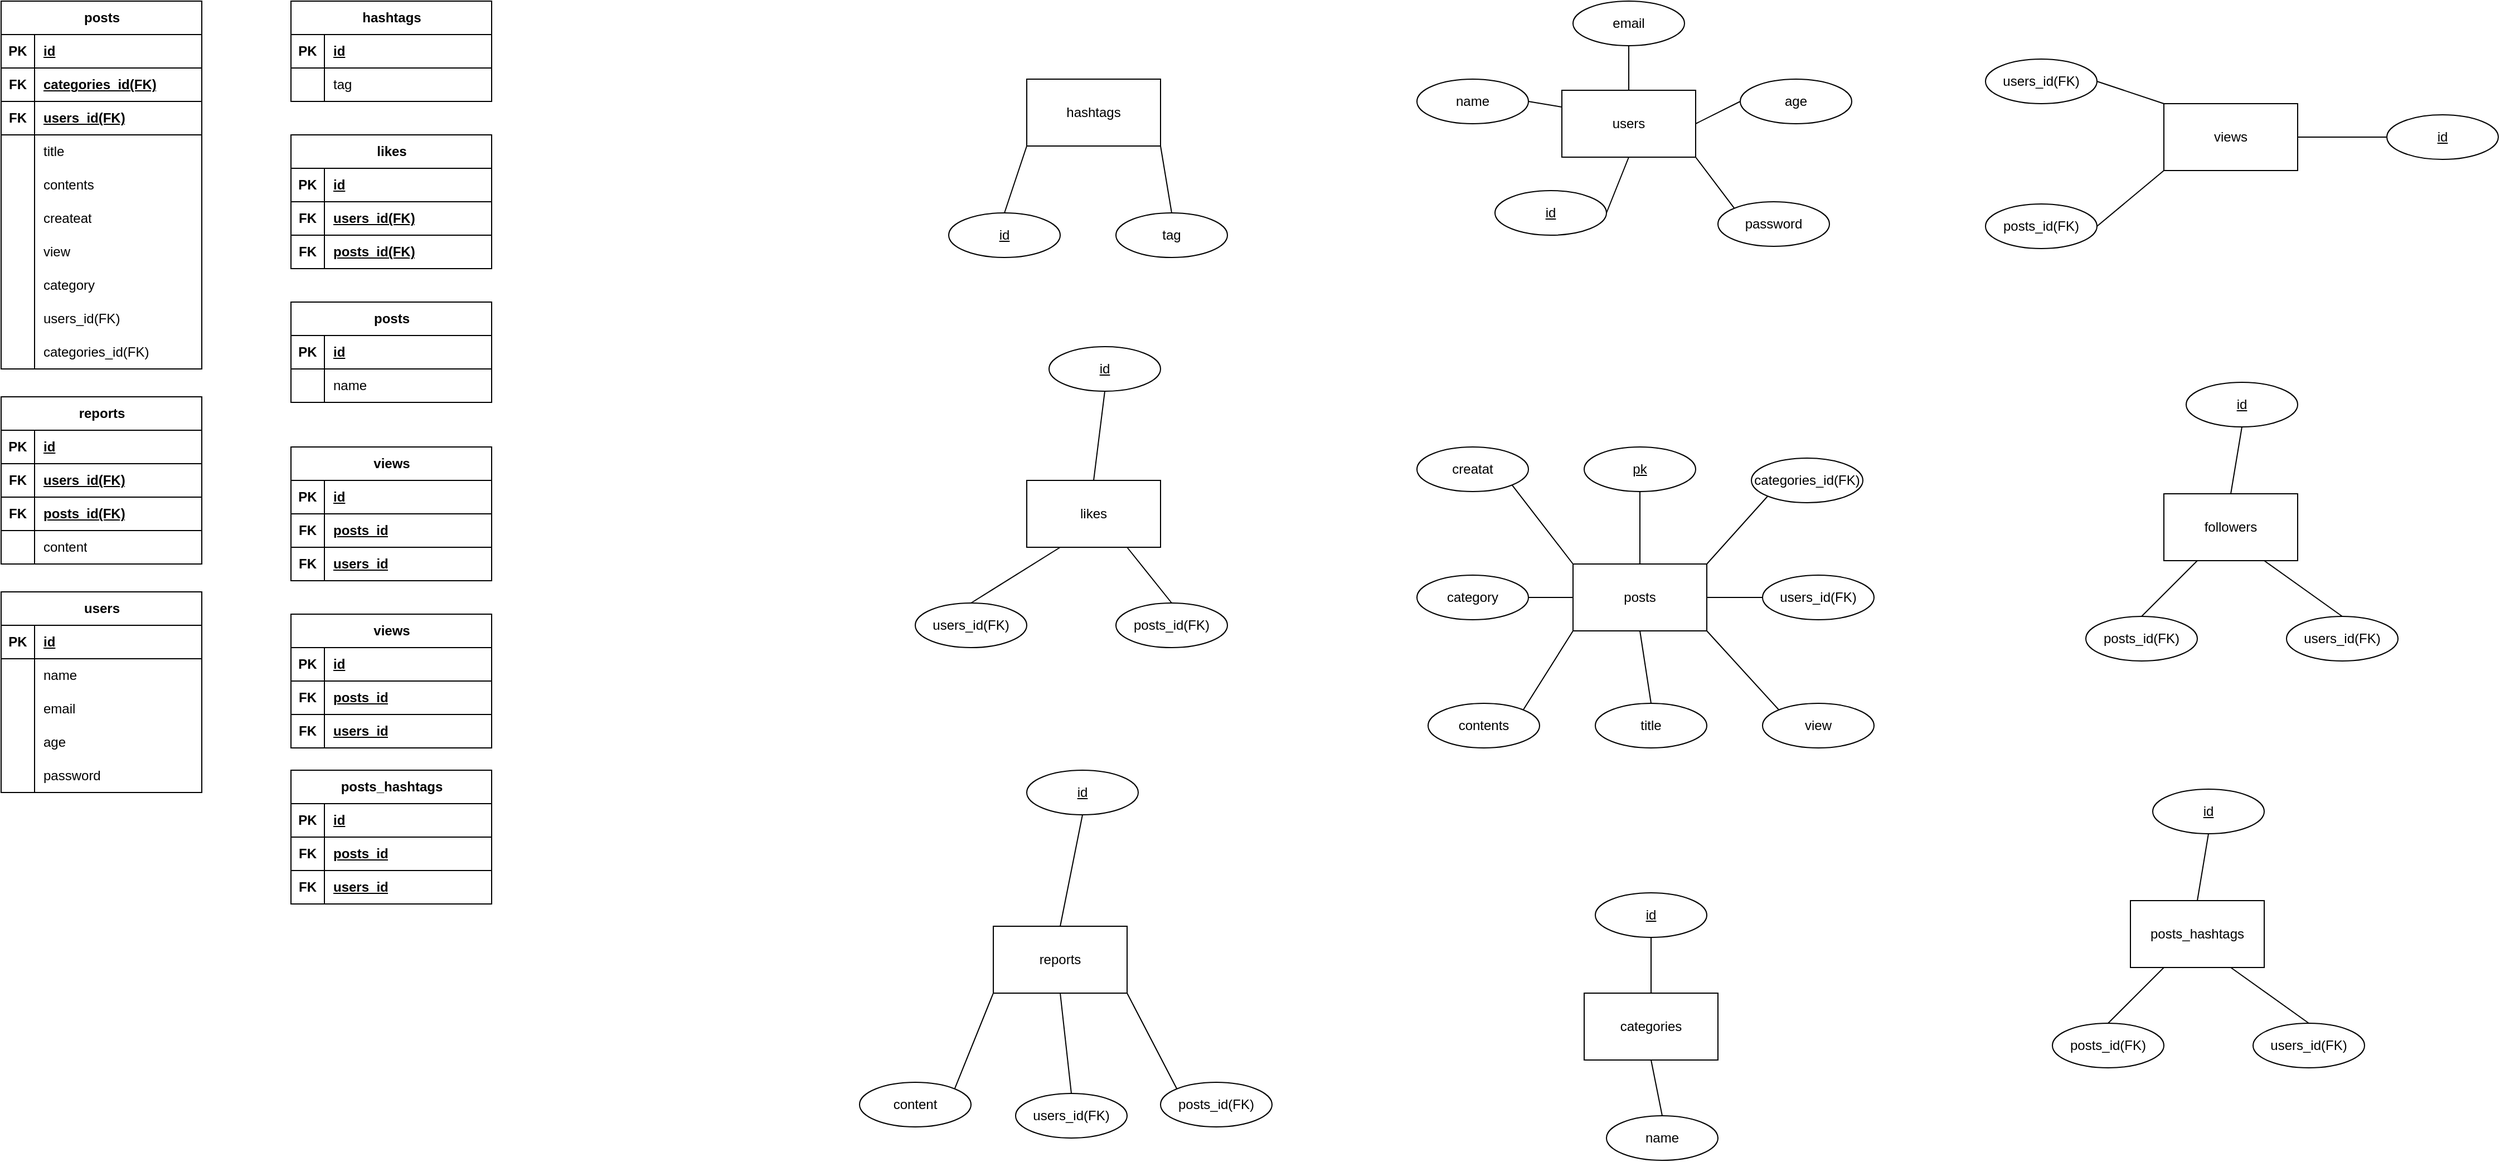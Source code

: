 <mxfile version="28.1.1">
  <diagram name="페이지-1" id="DTqbUpfSzki1_VqZhAVj">
    <mxGraphModel dx="2505" dy="924" grid="1" gridSize="10" guides="1" tooltips="1" connect="1" arrows="1" fold="1" page="1" pageScale="1" pageWidth="827" pageHeight="1169" math="0" shadow="0">
      <root>
        <mxCell id="0" />
        <mxCell id="1" parent="0" />
        <mxCell id="Tm4QTuVhaD8tW67_gKTz-1" value="users" style="rounded=0;whiteSpace=wrap;html=1;" parent="1" vertex="1">
          <mxGeometry x="630" y="160" width="120" height="60" as="geometry" />
        </mxCell>
        <mxCell id="Tm4QTuVhaD8tW67_gKTz-2" value="posts" style="rounded=0;whiteSpace=wrap;html=1;" parent="1" vertex="1">
          <mxGeometry x="640" y="585" width="120" height="60" as="geometry" />
        </mxCell>
        <mxCell id="Tm4QTuVhaD8tW67_gKTz-3" value="categories" style="rounded=0;whiteSpace=wrap;html=1;" parent="1" vertex="1">
          <mxGeometry x="650" y="970" width="120" height="60" as="geometry" />
        </mxCell>
        <mxCell id="Tm4QTuVhaD8tW67_gKTz-4" value="views" style="rounded=0;whiteSpace=wrap;html=1;" parent="1" vertex="1">
          <mxGeometry x="1170" y="172" width="120" height="60" as="geometry" />
        </mxCell>
        <mxCell id="Tm4QTuVhaD8tW67_gKTz-5" value="hashtags" style="rounded=0;whiteSpace=wrap;html=1;" parent="1" vertex="1">
          <mxGeometry x="150" y="150" width="120" height="60" as="geometry" />
        </mxCell>
        <mxCell id="Tm4QTuVhaD8tW67_gKTz-6" value="likes" style="rounded=0;whiteSpace=wrap;html=1;" parent="1" vertex="1">
          <mxGeometry x="150" y="510" width="120" height="60" as="geometry" />
        </mxCell>
        <mxCell id="Tm4QTuVhaD8tW67_gKTz-7" value="reports" style="rounded=0;whiteSpace=wrap;html=1;" parent="1" vertex="1">
          <mxGeometry x="120" y="910" width="120" height="60" as="geometry" />
        </mxCell>
        <mxCell id="Tm4QTuVhaD8tW67_gKTz-8" value="followers" style="rounded=0;whiteSpace=wrap;html=1;" parent="1" vertex="1">
          <mxGeometry x="1170" y="522" width="120" height="60" as="geometry" />
        </mxCell>
        <mxCell id="Tm4QTuVhaD8tW67_gKTz-14" value="id" style="ellipse;whiteSpace=wrap;html=1;align=center;fontStyle=4;" parent="1" vertex="1">
          <mxGeometry x="570" y="250" width="100" height="40" as="geometry" />
        </mxCell>
        <mxCell id="Tm4QTuVhaD8tW67_gKTz-15" value="email" style="ellipse;whiteSpace=wrap;html=1;align=center;" parent="1" vertex="1">
          <mxGeometry x="640" y="80" width="100" height="40" as="geometry" />
        </mxCell>
        <mxCell id="Tm4QTuVhaD8tW67_gKTz-16" value="age" style="ellipse;whiteSpace=wrap;html=1;align=center;" parent="1" vertex="1">
          <mxGeometry x="790" y="150" width="100" height="40" as="geometry" />
        </mxCell>
        <mxCell id="Tm4QTuVhaD8tW67_gKTz-17" value="password" style="ellipse;whiteSpace=wrap;html=1;align=center;" parent="1" vertex="1">
          <mxGeometry x="770" y="260" width="100" height="40" as="geometry" />
        </mxCell>
        <mxCell id="Tm4QTuVhaD8tW67_gKTz-18" value="name" style="ellipse;whiteSpace=wrap;html=1;align=center;" parent="1" vertex="1">
          <mxGeometry x="500" y="150" width="100" height="40" as="geometry" />
        </mxCell>
        <mxCell id="Tm4QTuVhaD8tW67_gKTz-19" value="" style="endArrow=none;html=1;rounded=0;exitX=1;exitY=0.5;exitDx=0;exitDy=0;entryX=0.5;entryY=1;entryDx=0;entryDy=0;" parent="1" source="Tm4QTuVhaD8tW67_gKTz-14" target="Tm4QTuVhaD8tW67_gKTz-1" edge="1">
          <mxGeometry relative="1" as="geometry">
            <mxPoint x="560" y="400" as="sourcePoint" />
            <mxPoint x="720" y="400" as="targetPoint" />
          </mxGeometry>
        </mxCell>
        <mxCell id="Tm4QTuVhaD8tW67_gKTz-20" value="" style="endArrow=none;html=1;rounded=0;exitX=1;exitY=0.5;exitDx=0;exitDy=0;entryX=0;entryY=0.25;entryDx=0;entryDy=0;" parent="1" source="Tm4QTuVhaD8tW67_gKTz-18" target="Tm4QTuVhaD8tW67_gKTz-1" edge="1">
          <mxGeometry relative="1" as="geometry">
            <mxPoint x="680" y="360" as="sourcePoint" />
            <mxPoint x="700" y="310" as="targetPoint" />
          </mxGeometry>
        </mxCell>
        <mxCell id="Tm4QTuVhaD8tW67_gKTz-21" value="" style="endArrow=none;html=1;rounded=0;exitX=0.5;exitY=0;exitDx=0;exitDy=0;entryX=0.5;entryY=1;entryDx=0;entryDy=0;" parent="1" source="Tm4QTuVhaD8tW67_gKTz-1" target="Tm4QTuVhaD8tW67_gKTz-15" edge="1">
          <mxGeometry relative="1" as="geometry">
            <mxPoint x="740" y="190" as="sourcePoint" />
            <mxPoint x="760" y="140" as="targetPoint" />
          </mxGeometry>
        </mxCell>
        <mxCell id="Tm4QTuVhaD8tW67_gKTz-22" value="" style="endArrow=none;html=1;rounded=0;exitX=1;exitY=0.5;exitDx=0;exitDy=0;entryX=0;entryY=0.5;entryDx=0;entryDy=0;" parent="1" source="Tm4QTuVhaD8tW67_gKTz-1" target="Tm4QTuVhaD8tW67_gKTz-16" edge="1">
          <mxGeometry relative="1" as="geometry">
            <mxPoint x="770" y="200" as="sourcePoint" />
            <mxPoint x="790" y="150" as="targetPoint" />
          </mxGeometry>
        </mxCell>
        <mxCell id="Tm4QTuVhaD8tW67_gKTz-23" value="" style="endArrow=none;html=1;rounded=0;exitX=1;exitY=1;exitDx=0;exitDy=0;entryX=0;entryY=0;entryDx=0;entryDy=0;" parent="1" source="Tm4QTuVhaD8tW67_gKTz-1" target="Tm4QTuVhaD8tW67_gKTz-17" edge="1">
          <mxGeometry relative="1" as="geometry">
            <mxPoint x="790" y="300" as="sourcePoint" />
            <mxPoint x="810" y="250" as="targetPoint" />
          </mxGeometry>
        </mxCell>
        <mxCell id="Tm4QTuVhaD8tW67_gKTz-25" value="users" style="shape=table;startSize=30;container=1;collapsible=1;childLayout=tableLayout;fixedRows=1;rowLines=0;fontStyle=1;align=center;resizeLast=1;html=1;" parent="1" vertex="1">
          <mxGeometry x="-770" y="610" width="180" height="180" as="geometry">
            <mxRectangle x="940" y="80" width="70" height="30" as="alternateBounds" />
          </mxGeometry>
        </mxCell>
        <mxCell id="Tm4QTuVhaD8tW67_gKTz-26" value="" style="shape=tableRow;horizontal=0;startSize=0;swimlaneHead=0;swimlaneBody=0;fillColor=none;collapsible=0;dropTarget=0;points=[[0,0.5],[1,0.5]];portConstraint=eastwest;top=0;left=0;right=0;bottom=1;" parent="Tm4QTuVhaD8tW67_gKTz-25" vertex="1">
          <mxGeometry y="30" width="180" height="30" as="geometry" />
        </mxCell>
        <mxCell id="Tm4QTuVhaD8tW67_gKTz-27" value="PK" style="shape=partialRectangle;connectable=0;fillColor=none;top=0;left=0;bottom=0;right=0;fontStyle=1;overflow=hidden;whiteSpace=wrap;html=1;" parent="Tm4QTuVhaD8tW67_gKTz-26" vertex="1">
          <mxGeometry width="30" height="30" as="geometry">
            <mxRectangle width="30" height="30" as="alternateBounds" />
          </mxGeometry>
        </mxCell>
        <mxCell id="Tm4QTuVhaD8tW67_gKTz-28" value="id" style="shape=partialRectangle;connectable=0;fillColor=none;top=0;left=0;bottom=0;right=0;align=left;spacingLeft=6;fontStyle=5;overflow=hidden;whiteSpace=wrap;html=1;" parent="Tm4QTuVhaD8tW67_gKTz-26" vertex="1">
          <mxGeometry x="30" width="150" height="30" as="geometry">
            <mxRectangle width="150" height="30" as="alternateBounds" />
          </mxGeometry>
        </mxCell>
        <mxCell id="Tm4QTuVhaD8tW67_gKTz-29" value="" style="shape=tableRow;horizontal=0;startSize=0;swimlaneHead=0;swimlaneBody=0;fillColor=none;collapsible=0;dropTarget=0;points=[[0,0.5],[1,0.5]];portConstraint=eastwest;top=0;left=0;right=0;bottom=0;" parent="Tm4QTuVhaD8tW67_gKTz-25" vertex="1">
          <mxGeometry y="60" width="180" height="30" as="geometry" />
        </mxCell>
        <mxCell id="Tm4QTuVhaD8tW67_gKTz-30" value="" style="shape=partialRectangle;connectable=0;fillColor=none;top=0;left=0;bottom=0;right=0;editable=1;overflow=hidden;whiteSpace=wrap;html=1;" parent="Tm4QTuVhaD8tW67_gKTz-29" vertex="1">
          <mxGeometry width="30" height="30" as="geometry">
            <mxRectangle width="30" height="30" as="alternateBounds" />
          </mxGeometry>
        </mxCell>
        <mxCell id="Tm4QTuVhaD8tW67_gKTz-31" value="name" style="shape=partialRectangle;connectable=0;fillColor=none;top=0;left=0;bottom=0;right=0;align=left;spacingLeft=6;overflow=hidden;whiteSpace=wrap;html=1;" parent="Tm4QTuVhaD8tW67_gKTz-29" vertex="1">
          <mxGeometry x="30" width="150" height="30" as="geometry">
            <mxRectangle width="150" height="30" as="alternateBounds" />
          </mxGeometry>
        </mxCell>
        <mxCell id="Tm4QTuVhaD8tW67_gKTz-32" value="" style="shape=tableRow;horizontal=0;startSize=0;swimlaneHead=0;swimlaneBody=0;fillColor=none;collapsible=0;dropTarget=0;points=[[0,0.5],[1,0.5]];portConstraint=eastwest;top=0;left=0;right=0;bottom=0;" parent="Tm4QTuVhaD8tW67_gKTz-25" vertex="1">
          <mxGeometry y="90" width="180" height="30" as="geometry" />
        </mxCell>
        <mxCell id="Tm4QTuVhaD8tW67_gKTz-33" value="" style="shape=partialRectangle;connectable=0;fillColor=none;top=0;left=0;bottom=0;right=0;editable=1;overflow=hidden;whiteSpace=wrap;html=1;" parent="Tm4QTuVhaD8tW67_gKTz-32" vertex="1">
          <mxGeometry width="30" height="30" as="geometry">
            <mxRectangle width="30" height="30" as="alternateBounds" />
          </mxGeometry>
        </mxCell>
        <mxCell id="Tm4QTuVhaD8tW67_gKTz-34" value="email" style="shape=partialRectangle;connectable=0;fillColor=none;top=0;left=0;bottom=0;right=0;align=left;spacingLeft=6;overflow=hidden;whiteSpace=wrap;html=1;" parent="Tm4QTuVhaD8tW67_gKTz-32" vertex="1">
          <mxGeometry x="30" width="150" height="30" as="geometry">
            <mxRectangle width="150" height="30" as="alternateBounds" />
          </mxGeometry>
        </mxCell>
        <mxCell id="Tm4QTuVhaD8tW67_gKTz-35" value="" style="shape=tableRow;horizontal=0;startSize=0;swimlaneHead=0;swimlaneBody=0;fillColor=none;collapsible=0;dropTarget=0;points=[[0,0.5],[1,0.5]];portConstraint=eastwest;top=0;left=0;right=0;bottom=0;" parent="Tm4QTuVhaD8tW67_gKTz-25" vertex="1">
          <mxGeometry y="120" width="180" height="30" as="geometry" />
        </mxCell>
        <mxCell id="Tm4QTuVhaD8tW67_gKTz-36" value="" style="shape=partialRectangle;connectable=0;fillColor=none;top=0;left=0;bottom=0;right=0;editable=1;overflow=hidden;whiteSpace=wrap;html=1;" parent="Tm4QTuVhaD8tW67_gKTz-35" vertex="1">
          <mxGeometry width="30" height="30" as="geometry">
            <mxRectangle width="30" height="30" as="alternateBounds" />
          </mxGeometry>
        </mxCell>
        <mxCell id="Tm4QTuVhaD8tW67_gKTz-37" value="age" style="shape=partialRectangle;connectable=0;fillColor=none;top=0;left=0;bottom=0;right=0;align=left;spacingLeft=6;overflow=hidden;whiteSpace=wrap;html=1;" parent="Tm4QTuVhaD8tW67_gKTz-35" vertex="1">
          <mxGeometry x="30" width="150" height="30" as="geometry">
            <mxRectangle width="150" height="30" as="alternateBounds" />
          </mxGeometry>
        </mxCell>
        <mxCell id="Tm4QTuVhaD8tW67_gKTz-52" value="" style="shape=tableRow;horizontal=0;startSize=0;swimlaneHead=0;swimlaneBody=0;fillColor=none;collapsible=0;dropTarget=0;points=[[0,0.5],[1,0.5]];portConstraint=eastwest;top=0;left=0;right=0;bottom=0;" parent="Tm4QTuVhaD8tW67_gKTz-25" vertex="1">
          <mxGeometry y="150" width="180" height="30" as="geometry" />
        </mxCell>
        <mxCell id="Tm4QTuVhaD8tW67_gKTz-53" value="" style="shape=partialRectangle;connectable=0;fillColor=none;top=0;left=0;bottom=0;right=0;editable=1;overflow=hidden;whiteSpace=wrap;html=1;" parent="Tm4QTuVhaD8tW67_gKTz-52" vertex="1">
          <mxGeometry width="30" height="30" as="geometry">
            <mxRectangle width="30" height="30" as="alternateBounds" />
          </mxGeometry>
        </mxCell>
        <mxCell id="Tm4QTuVhaD8tW67_gKTz-54" value="password" style="shape=partialRectangle;connectable=0;fillColor=none;top=0;left=0;bottom=0;right=0;align=left;spacingLeft=6;overflow=hidden;whiteSpace=wrap;html=1;" parent="Tm4QTuVhaD8tW67_gKTz-52" vertex="1">
          <mxGeometry x="30" width="150" height="30" as="geometry">
            <mxRectangle width="150" height="30" as="alternateBounds" />
          </mxGeometry>
        </mxCell>
        <mxCell id="Tm4QTuVhaD8tW67_gKTz-55" value="categories_id(FK)" style="ellipse;whiteSpace=wrap;html=1;align=center;" parent="1" vertex="1">
          <mxGeometry x="800" y="490" width="100" height="40" as="geometry" />
        </mxCell>
        <mxCell id="Tm4QTuVhaD8tW67_gKTz-56" value="users_id(FK)" style="ellipse;whiteSpace=wrap;html=1;align=center;" parent="1" vertex="1">
          <mxGeometry x="810" y="595" width="100" height="40" as="geometry" />
        </mxCell>
        <mxCell id="Tm4QTuVhaD8tW67_gKTz-57" value="view" style="ellipse;whiteSpace=wrap;html=1;align=center;" parent="1" vertex="1">
          <mxGeometry x="810" y="710" width="100" height="40" as="geometry" />
        </mxCell>
        <mxCell id="Tm4QTuVhaD8tW67_gKTz-58" value="creatat" style="ellipse;whiteSpace=wrap;html=1;align=center;" parent="1" vertex="1">
          <mxGeometry x="500" y="480" width="100" height="40" as="geometry" />
        </mxCell>
        <mxCell id="Tm4QTuVhaD8tW67_gKTz-59" value="category" style="ellipse;whiteSpace=wrap;html=1;align=center;" parent="1" vertex="1">
          <mxGeometry x="500" y="595" width="100" height="40" as="geometry" />
        </mxCell>
        <mxCell id="Tm4QTuVhaD8tW67_gKTz-60" value="contents" style="ellipse;whiteSpace=wrap;html=1;align=center;" parent="1" vertex="1">
          <mxGeometry x="510" y="710" width="100" height="40" as="geometry" />
        </mxCell>
        <mxCell id="Tm4QTuVhaD8tW67_gKTz-61" value="title" style="ellipse;whiteSpace=wrap;html=1;align=center;" parent="1" vertex="1">
          <mxGeometry x="660" y="710" width="100" height="40" as="geometry" />
        </mxCell>
        <mxCell id="Tm4QTuVhaD8tW67_gKTz-62" value="pk" style="ellipse;whiteSpace=wrap;html=1;align=center;fontStyle=4;" parent="1" vertex="1">
          <mxGeometry x="650" y="480" width="100" height="40" as="geometry" />
        </mxCell>
        <mxCell id="Tm4QTuVhaD8tW67_gKTz-64" value="" style="endArrow=none;html=1;rounded=0;exitX=0.5;exitY=0;exitDx=0;exitDy=0;entryX=0.5;entryY=1;entryDx=0;entryDy=0;" parent="1" source="Tm4QTuVhaD8tW67_gKTz-2" target="Tm4QTuVhaD8tW67_gKTz-62" edge="1">
          <mxGeometry relative="1" as="geometry">
            <mxPoint x="740" y="550" as="sourcePoint" />
            <mxPoint x="760" y="500" as="targetPoint" />
          </mxGeometry>
        </mxCell>
        <mxCell id="Tm4QTuVhaD8tW67_gKTz-66" value="" style="endArrow=none;html=1;rounded=0;exitX=1;exitY=0;exitDx=0;exitDy=0;entryX=0;entryY=1;entryDx=0;entryDy=0;" parent="1" source="Tm4QTuVhaD8tW67_gKTz-2" target="Tm4QTuVhaD8tW67_gKTz-55" edge="1">
          <mxGeometry relative="1" as="geometry">
            <mxPoint x="790" y="590" as="sourcePoint" />
            <mxPoint x="810" y="540" as="targetPoint" />
          </mxGeometry>
        </mxCell>
        <mxCell id="Tm4QTuVhaD8tW67_gKTz-67" value="" style="endArrow=none;html=1;rounded=0;exitX=1;exitY=0.5;exitDx=0;exitDy=0;entryX=0;entryY=0.5;entryDx=0;entryDy=0;" parent="1" source="Tm4QTuVhaD8tW67_gKTz-2" target="Tm4QTuVhaD8tW67_gKTz-56" edge="1">
          <mxGeometry relative="1" as="geometry">
            <mxPoint x="790" y="670" as="sourcePoint" />
            <mxPoint x="810" y="620" as="targetPoint" />
          </mxGeometry>
        </mxCell>
        <mxCell id="Tm4QTuVhaD8tW67_gKTz-68" value="" style="endArrow=none;html=1;rounded=0;exitX=1;exitY=1;exitDx=0;exitDy=0;entryX=0;entryY=0;entryDx=0;entryDy=0;" parent="1" source="Tm4QTuVhaD8tW67_gKTz-2" target="Tm4QTuVhaD8tW67_gKTz-57" edge="1">
          <mxGeometry relative="1" as="geometry">
            <mxPoint x="800" y="740" as="sourcePoint" />
            <mxPoint x="820" y="690" as="targetPoint" />
          </mxGeometry>
        </mxCell>
        <mxCell id="Tm4QTuVhaD8tW67_gKTz-69" value="" style="endArrow=none;html=1;rounded=0;exitX=0.5;exitY=0;exitDx=0;exitDy=0;entryX=0.5;entryY=1;entryDx=0;entryDy=0;" parent="1" source="Tm4QTuVhaD8tW67_gKTz-61" target="Tm4QTuVhaD8tW67_gKTz-2" edge="1">
          <mxGeometry relative="1" as="geometry">
            <mxPoint x="730" y="740" as="sourcePoint" />
            <mxPoint x="750" y="690" as="targetPoint" />
          </mxGeometry>
        </mxCell>
        <mxCell id="Tm4QTuVhaD8tW67_gKTz-70" value="" style="endArrow=none;html=1;rounded=0;exitX=1;exitY=0;exitDx=0;exitDy=0;entryX=0;entryY=1;entryDx=0;entryDy=0;" parent="1" source="Tm4QTuVhaD8tW67_gKTz-60" target="Tm4QTuVhaD8tW67_gKTz-2" edge="1">
          <mxGeometry relative="1" as="geometry">
            <mxPoint x="690" y="730" as="sourcePoint" />
            <mxPoint x="710" y="680" as="targetPoint" />
          </mxGeometry>
        </mxCell>
        <mxCell id="Tm4QTuVhaD8tW67_gKTz-71" value="" style="endArrow=none;html=1;rounded=0;exitX=0;exitY=0.5;exitDx=0;exitDy=0;entryX=1;entryY=0.5;entryDx=0;entryDy=0;" parent="1" source="Tm4QTuVhaD8tW67_gKTz-2" target="Tm4QTuVhaD8tW67_gKTz-59" edge="1">
          <mxGeometry relative="1" as="geometry">
            <mxPoint x="600" y="690" as="sourcePoint" />
            <mxPoint x="620" y="640" as="targetPoint" />
          </mxGeometry>
        </mxCell>
        <mxCell id="Tm4QTuVhaD8tW67_gKTz-72" value="" style="endArrow=none;html=1;rounded=0;exitX=0;exitY=0;exitDx=0;exitDy=0;entryX=1;entryY=1;entryDx=0;entryDy=0;" parent="1" source="Tm4QTuVhaD8tW67_gKTz-2" target="Tm4QTuVhaD8tW67_gKTz-58" edge="1">
          <mxGeometry relative="1" as="geometry">
            <mxPoint x="620" y="600" as="sourcePoint" />
            <mxPoint x="640" y="550" as="targetPoint" />
          </mxGeometry>
        </mxCell>
        <mxCell id="Tm4QTuVhaD8tW67_gKTz-73" value="posts" style="shape=table;startSize=30;container=1;collapsible=1;childLayout=tableLayout;fixedRows=1;rowLines=0;fontStyle=1;align=center;resizeLast=1;html=1;" parent="1" vertex="1">
          <mxGeometry x="-770" y="80" width="180" height="330" as="geometry">
            <mxRectangle x="940" y="80" width="70" height="30" as="alternateBounds" />
          </mxGeometry>
        </mxCell>
        <mxCell id="Tm4QTuVhaD8tW67_gKTz-74" value="" style="shape=tableRow;horizontal=0;startSize=0;swimlaneHead=0;swimlaneBody=0;fillColor=none;collapsible=0;dropTarget=0;points=[[0,0.5],[1,0.5]];portConstraint=eastwest;top=0;left=0;right=0;bottom=1;" parent="Tm4QTuVhaD8tW67_gKTz-73" vertex="1">
          <mxGeometry y="30" width="180" height="30" as="geometry" />
        </mxCell>
        <mxCell id="Tm4QTuVhaD8tW67_gKTz-75" value="PK" style="shape=partialRectangle;connectable=0;fillColor=none;top=0;left=0;bottom=0;right=0;fontStyle=1;overflow=hidden;whiteSpace=wrap;html=1;" parent="Tm4QTuVhaD8tW67_gKTz-74" vertex="1">
          <mxGeometry width="30" height="30" as="geometry">
            <mxRectangle width="30" height="30" as="alternateBounds" />
          </mxGeometry>
        </mxCell>
        <mxCell id="Tm4QTuVhaD8tW67_gKTz-76" value="id" style="shape=partialRectangle;connectable=0;fillColor=none;top=0;left=0;bottom=0;right=0;align=left;spacingLeft=6;fontStyle=5;overflow=hidden;whiteSpace=wrap;html=1;" parent="Tm4QTuVhaD8tW67_gKTz-74" vertex="1">
          <mxGeometry x="30" width="150" height="30" as="geometry">
            <mxRectangle width="150" height="30" as="alternateBounds" />
          </mxGeometry>
        </mxCell>
        <mxCell id="Tm4QTuVhaD8tW67_gKTz-162" value="" style="shape=tableRow;horizontal=0;startSize=0;swimlaneHead=0;swimlaneBody=0;fillColor=none;collapsible=0;dropTarget=0;points=[[0,0.5],[1,0.5]];portConstraint=eastwest;top=0;left=0;right=0;bottom=1;" parent="Tm4QTuVhaD8tW67_gKTz-73" vertex="1">
          <mxGeometry y="60" width="180" height="30" as="geometry" />
        </mxCell>
        <mxCell id="Tm4QTuVhaD8tW67_gKTz-163" value="FK" style="shape=partialRectangle;connectable=0;fillColor=none;top=0;left=0;bottom=0;right=0;fontStyle=1;overflow=hidden;whiteSpace=wrap;html=1;" parent="Tm4QTuVhaD8tW67_gKTz-162" vertex="1">
          <mxGeometry width="30" height="30" as="geometry">
            <mxRectangle width="30" height="30" as="alternateBounds" />
          </mxGeometry>
        </mxCell>
        <mxCell id="Tm4QTuVhaD8tW67_gKTz-164" value="categories_id(FK)" style="shape=partialRectangle;connectable=0;fillColor=none;top=0;left=0;bottom=0;right=0;align=left;spacingLeft=6;fontStyle=5;overflow=hidden;whiteSpace=wrap;html=1;" parent="Tm4QTuVhaD8tW67_gKTz-162" vertex="1">
          <mxGeometry x="30" width="150" height="30" as="geometry">
            <mxRectangle width="150" height="30" as="alternateBounds" />
          </mxGeometry>
        </mxCell>
        <mxCell id="Tm4QTuVhaD8tW67_gKTz-165" value="" style="shape=tableRow;horizontal=0;startSize=0;swimlaneHead=0;swimlaneBody=0;fillColor=none;collapsible=0;dropTarget=0;points=[[0,0.5],[1,0.5]];portConstraint=eastwest;top=0;left=0;right=0;bottom=1;" parent="Tm4QTuVhaD8tW67_gKTz-73" vertex="1">
          <mxGeometry y="90" width="180" height="30" as="geometry" />
        </mxCell>
        <mxCell id="Tm4QTuVhaD8tW67_gKTz-166" value="FK" style="shape=partialRectangle;connectable=0;fillColor=none;top=0;left=0;bottom=0;right=0;fontStyle=1;overflow=hidden;whiteSpace=wrap;html=1;" parent="Tm4QTuVhaD8tW67_gKTz-165" vertex="1">
          <mxGeometry width="30" height="30" as="geometry">
            <mxRectangle width="30" height="30" as="alternateBounds" />
          </mxGeometry>
        </mxCell>
        <mxCell id="Tm4QTuVhaD8tW67_gKTz-167" value="users_id(FK)" style="shape=partialRectangle;connectable=0;fillColor=none;top=0;left=0;bottom=0;right=0;align=left;spacingLeft=6;fontStyle=5;overflow=hidden;whiteSpace=wrap;html=1;" parent="Tm4QTuVhaD8tW67_gKTz-165" vertex="1">
          <mxGeometry x="30" width="150" height="30" as="geometry">
            <mxRectangle width="150" height="30" as="alternateBounds" />
          </mxGeometry>
        </mxCell>
        <mxCell id="Tm4QTuVhaD8tW67_gKTz-77" value="" style="shape=tableRow;horizontal=0;startSize=0;swimlaneHead=0;swimlaneBody=0;fillColor=none;collapsible=0;dropTarget=0;points=[[0,0.5],[1,0.5]];portConstraint=eastwest;top=0;left=0;right=0;bottom=0;" parent="Tm4QTuVhaD8tW67_gKTz-73" vertex="1">
          <mxGeometry y="120" width="180" height="30" as="geometry" />
        </mxCell>
        <mxCell id="Tm4QTuVhaD8tW67_gKTz-78" value="" style="shape=partialRectangle;connectable=0;fillColor=none;top=0;left=0;bottom=0;right=0;editable=1;overflow=hidden;whiteSpace=wrap;html=1;" parent="Tm4QTuVhaD8tW67_gKTz-77" vertex="1">
          <mxGeometry width="30" height="30" as="geometry">
            <mxRectangle width="30" height="30" as="alternateBounds" />
          </mxGeometry>
        </mxCell>
        <mxCell id="Tm4QTuVhaD8tW67_gKTz-79" value="title" style="shape=partialRectangle;connectable=0;fillColor=none;top=0;left=0;bottom=0;right=0;align=left;spacingLeft=6;overflow=hidden;whiteSpace=wrap;html=1;" parent="Tm4QTuVhaD8tW67_gKTz-77" vertex="1">
          <mxGeometry x="30" width="150" height="30" as="geometry">
            <mxRectangle width="150" height="30" as="alternateBounds" />
          </mxGeometry>
        </mxCell>
        <mxCell id="Tm4QTuVhaD8tW67_gKTz-80" value="" style="shape=tableRow;horizontal=0;startSize=0;swimlaneHead=0;swimlaneBody=0;fillColor=none;collapsible=0;dropTarget=0;points=[[0,0.5],[1,0.5]];portConstraint=eastwest;top=0;left=0;right=0;bottom=0;" parent="Tm4QTuVhaD8tW67_gKTz-73" vertex="1">
          <mxGeometry y="150" width="180" height="30" as="geometry" />
        </mxCell>
        <mxCell id="Tm4QTuVhaD8tW67_gKTz-81" value="" style="shape=partialRectangle;connectable=0;fillColor=none;top=0;left=0;bottom=0;right=0;editable=1;overflow=hidden;whiteSpace=wrap;html=1;" parent="Tm4QTuVhaD8tW67_gKTz-80" vertex="1">
          <mxGeometry width="30" height="30" as="geometry">
            <mxRectangle width="30" height="30" as="alternateBounds" />
          </mxGeometry>
        </mxCell>
        <mxCell id="Tm4QTuVhaD8tW67_gKTz-82" value="contents" style="shape=partialRectangle;connectable=0;fillColor=none;top=0;left=0;bottom=0;right=0;align=left;spacingLeft=6;overflow=hidden;whiteSpace=wrap;html=1;" parent="Tm4QTuVhaD8tW67_gKTz-80" vertex="1">
          <mxGeometry x="30" width="150" height="30" as="geometry">
            <mxRectangle width="150" height="30" as="alternateBounds" />
          </mxGeometry>
        </mxCell>
        <mxCell id="Tm4QTuVhaD8tW67_gKTz-83" value="" style="shape=tableRow;horizontal=0;startSize=0;swimlaneHead=0;swimlaneBody=0;fillColor=none;collapsible=0;dropTarget=0;points=[[0,0.5],[1,0.5]];portConstraint=eastwest;top=0;left=0;right=0;bottom=0;" parent="Tm4QTuVhaD8tW67_gKTz-73" vertex="1">
          <mxGeometry y="180" width="180" height="30" as="geometry" />
        </mxCell>
        <mxCell id="Tm4QTuVhaD8tW67_gKTz-84" value="" style="shape=partialRectangle;connectable=0;fillColor=none;top=0;left=0;bottom=0;right=0;editable=1;overflow=hidden;whiteSpace=wrap;html=1;" parent="Tm4QTuVhaD8tW67_gKTz-83" vertex="1">
          <mxGeometry width="30" height="30" as="geometry">
            <mxRectangle width="30" height="30" as="alternateBounds" />
          </mxGeometry>
        </mxCell>
        <mxCell id="Tm4QTuVhaD8tW67_gKTz-85" value="createat" style="shape=partialRectangle;connectable=0;fillColor=none;top=0;left=0;bottom=0;right=0;align=left;spacingLeft=6;overflow=hidden;whiteSpace=wrap;html=1;" parent="Tm4QTuVhaD8tW67_gKTz-83" vertex="1">
          <mxGeometry x="30" width="150" height="30" as="geometry">
            <mxRectangle width="150" height="30" as="alternateBounds" />
          </mxGeometry>
        </mxCell>
        <mxCell id="Tm4QTuVhaD8tW67_gKTz-86" value="" style="shape=tableRow;horizontal=0;startSize=0;swimlaneHead=0;swimlaneBody=0;fillColor=none;collapsible=0;dropTarget=0;points=[[0,0.5],[1,0.5]];portConstraint=eastwest;top=0;left=0;right=0;bottom=0;" parent="Tm4QTuVhaD8tW67_gKTz-73" vertex="1">
          <mxGeometry y="210" width="180" height="30" as="geometry" />
        </mxCell>
        <mxCell id="Tm4QTuVhaD8tW67_gKTz-87" value="" style="shape=partialRectangle;connectable=0;fillColor=none;top=0;left=0;bottom=0;right=0;editable=1;overflow=hidden;whiteSpace=wrap;html=1;" parent="Tm4QTuVhaD8tW67_gKTz-86" vertex="1">
          <mxGeometry width="30" height="30" as="geometry">
            <mxRectangle width="30" height="30" as="alternateBounds" />
          </mxGeometry>
        </mxCell>
        <mxCell id="Tm4QTuVhaD8tW67_gKTz-88" value="view" style="shape=partialRectangle;connectable=0;fillColor=none;top=0;left=0;bottom=0;right=0;align=left;spacingLeft=6;overflow=hidden;whiteSpace=wrap;html=1;" parent="Tm4QTuVhaD8tW67_gKTz-86" vertex="1">
          <mxGeometry x="30" width="150" height="30" as="geometry">
            <mxRectangle width="150" height="30" as="alternateBounds" />
          </mxGeometry>
        </mxCell>
        <mxCell id="Tm4QTuVhaD8tW67_gKTz-95" value="" style="shape=tableRow;horizontal=0;startSize=0;swimlaneHead=0;swimlaneBody=0;fillColor=none;collapsible=0;dropTarget=0;points=[[0,0.5],[1,0.5]];portConstraint=eastwest;top=0;left=0;right=0;bottom=0;" parent="Tm4QTuVhaD8tW67_gKTz-73" vertex="1">
          <mxGeometry y="240" width="180" height="30" as="geometry" />
        </mxCell>
        <mxCell id="Tm4QTuVhaD8tW67_gKTz-96" value="" style="shape=partialRectangle;connectable=0;fillColor=none;top=0;left=0;bottom=0;right=0;editable=1;overflow=hidden;whiteSpace=wrap;html=1;" parent="Tm4QTuVhaD8tW67_gKTz-95" vertex="1">
          <mxGeometry width="30" height="30" as="geometry">
            <mxRectangle width="30" height="30" as="alternateBounds" />
          </mxGeometry>
        </mxCell>
        <mxCell id="Tm4QTuVhaD8tW67_gKTz-97" value="&lt;span style=&quot;text-align: center;&quot;&gt;category&lt;/span&gt;" style="shape=partialRectangle;connectable=0;fillColor=none;top=0;left=0;bottom=0;right=0;align=left;spacingLeft=6;overflow=hidden;whiteSpace=wrap;html=1;" parent="Tm4QTuVhaD8tW67_gKTz-95" vertex="1">
          <mxGeometry x="30" width="150" height="30" as="geometry">
            <mxRectangle width="150" height="30" as="alternateBounds" />
          </mxGeometry>
        </mxCell>
        <mxCell id="Tm4QTuVhaD8tW67_gKTz-89" value="" style="shape=tableRow;horizontal=0;startSize=0;swimlaneHead=0;swimlaneBody=0;fillColor=none;collapsible=0;dropTarget=0;points=[[0,0.5],[1,0.5]];portConstraint=eastwest;top=0;left=0;right=0;bottom=0;" parent="Tm4QTuVhaD8tW67_gKTz-73" vertex="1">
          <mxGeometry y="270" width="180" height="30" as="geometry" />
        </mxCell>
        <mxCell id="Tm4QTuVhaD8tW67_gKTz-90" value="" style="shape=partialRectangle;connectable=0;fillColor=none;top=0;left=0;bottom=0;right=0;editable=1;overflow=hidden;whiteSpace=wrap;html=1;" parent="Tm4QTuVhaD8tW67_gKTz-89" vertex="1">
          <mxGeometry width="30" height="30" as="geometry">
            <mxRectangle width="30" height="30" as="alternateBounds" />
          </mxGeometry>
        </mxCell>
        <mxCell id="Tm4QTuVhaD8tW67_gKTz-91" value="users_id(FK)" style="shape=partialRectangle;connectable=0;fillColor=none;top=0;left=0;bottom=0;right=0;align=left;spacingLeft=6;overflow=hidden;whiteSpace=wrap;html=1;" parent="Tm4QTuVhaD8tW67_gKTz-89" vertex="1">
          <mxGeometry x="30" width="150" height="30" as="geometry">
            <mxRectangle width="150" height="30" as="alternateBounds" />
          </mxGeometry>
        </mxCell>
        <mxCell id="Tm4QTuVhaD8tW67_gKTz-92" value="" style="shape=tableRow;horizontal=0;startSize=0;swimlaneHead=0;swimlaneBody=0;fillColor=none;collapsible=0;dropTarget=0;points=[[0,0.5],[1,0.5]];portConstraint=eastwest;top=0;left=0;right=0;bottom=0;" parent="Tm4QTuVhaD8tW67_gKTz-73" vertex="1">
          <mxGeometry y="300" width="180" height="30" as="geometry" />
        </mxCell>
        <mxCell id="Tm4QTuVhaD8tW67_gKTz-93" value="" style="shape=partialRectangle;connectable=0;fillColor=none;top=0;left=0;bottom=0;right=0;editable=1;overflow=hidden;whiteSpace=wrap;html=1;" parent="Tm4QTuVhaD8tW67_gKTz-92" vertex="1">
          <mxGeometry width="30" height="30" as="geometry">
            <mxRectangle width="30" height="30" as="alternateBounds" />
          </mxGeometry>
        </mxCell>
        <mxCell id="Tm4QTuVhaD8tW67_gKTz-94" value="&lt;span style=&quot;text-align: center;&quot;&gt;categories_id(FK)&lt;/span&gt;" style="shape=partialRectangle;connectable=0;fillColor=none;top=0;left=0;bottom=0;right=0;align=left;spacingLeft=6;overflow=hidden;whiteSpace=wrap;html=1;" parent="Tm4QTuVhaD8tW67_gKTz-92" vertex="1">
          <mxGeometry x="30" width="150" height="30" as="geometry">
            <mxRectangle width="150" height="30" as="alternateBounds" />
          </mxGeometry>
        </mxCell>
        <mxCell id="Tm4QTuVhaD8tW67_gKTz-98" value="id" style="ellipse;whiteSpace=wrap;html=1;align=center;fontStyle=4;" parent="1" vertex="1">
          <mxGeometry x="660" y="880" width="100" height="40" as="geometry" />
        </mxCell>
        <mxCell id="Tm4QTuVhaD8tW67_gKTz-99" value="name" style="ellipse;whiteSpace=wrap;html=1;align=center;" parent="1" vertex="1">
          <mxGeometry x="670" y="1080" width="100" height="40" as="geometry" />
        </mxCell>
        <mxCell id="Tm4QTuVhaD8tW67_gKTz-101" value="" style="endArrow=none;html=1;rounded=0;exitX=0.5;exitY=0;exitDx=0;exitDy=0;entryX=0.5;entryY=1;entryDx=0;entryDy=0;" parent="1" source="Tm4QTuVhaD8tW67_gKTz-3" target="Tm4QTuVhaD8tW67_gKTz-98" edge="1">
          <mxGeometry relative="1" as="geometry">
            <mxPoint x="810" y="955" as="sourcePoint" />
            <mxPoint x="790" y="930" as="targetPoint" />
          </mxGeometry>
        </mxCell>
        <mxCell id="Tm4QTuVhaD8tW67_gKTz-102" value="" style="endArrow=none;html=1;rounded=0;exitX=0.5;exitY=0;exitDx=0;exitDy=0;entryX=0.5;entryY=1;entryDx=0;entryDy=0;" parent="1" source="Tm4QTuVhaD8tW67_gKTz-99" target="Tm4QTuVhaD8tW67_gKTz-3" edge="1">
          <mxGeometry relative="1" as="geometry">
            <mxPoint x="830" y="1095" as="sourcePoint" />
            <mxPoint x="820" y="1030" as="targetPoint" />
          </mxGeometry>
        </mxCell>
        <mxCell id="Tm4QTuVhaD8tW67_gKTz-103" value="posts" style="shape=table;startSize=30;container=1;collapsible=1;childLayout=tableLayout;fixedRows=1;rowLines=0;fontStyle=1;align=center;resizeLast=1;html=1;" parent="1" vertex="1">
          <mxGeometry x="-510" y="350" width="180" height="90" as="geometry">
            <mxRectangle x="940" y="80" width="70" height="30" as="alternateBounds" />
          </mxGeometry>
        </mxCell>
        <mxCell id="Tm4QTuVhaD8tW67_gKTz-104" value="" style="shape=tableRow;horizontal=0;startSize=0;swimlaneHead=0;swimlaneBody=0;fillColor=none;collapsible=0;dropTarget=0;points=[[0,0.5],[1,0.5]];portConstraint=eastwest;top=0;left=0;right=0;bottom=1;" parent="Tm4QTuVhaD8tW67_gKTz-103" vertex="1">
          <mxGeometry y="30" width="180" height="30" as="geometry" />
        </mxCell>
        <mxCell id="Tm4QTuVhaD8tW67_gKTz-105" value="PK" style="shape=partialRectangle;connectable=0;fillColor=none;top=0;left=0;bottom=0;right=0;fontStyle=1;overflow=hidden;whiteSpace=wrap;html=1;" parent="Tm4QTuVhaD8tW67_gKTz-104" vertex="1">
          <mxGeometry width="30" height="30" as="geometry">
            <mxRectangle width="30" height="30" as="alternateBounds" />
          </mxGeometry>
        </mxCell>
        <mxCell id="Tm4QTuVhaD8tW67_gKTz-106" value="id" style="shape=partialRectangle;connectable=0;fillColor=none;top=0;left=0;bottom=0;right=0;align=left;spacingLeft=6;fontStyle=5;overflow=hidden;whiteSpace=wrap;html=1;" parent="Tm4QTuVhaD8tW67_gKTz-104" vertex="1">
          <mxGeometry x="30" width="150" height="30" as="geometry">
            <mxRectangle width="150" height="30" as="alternateBounds" />
          </mxGeometry>
        </mxCell>
        <mxCell id="Tm4QTuVhaD8tW67_gKTz-119" value="" style="shape=tableRow;horizontal=0;startSize=0;swimlaneHead=0;swimlaneBody=0;fillColor=none;collapsible=0;dropTarget=0;points=[[0,0.5],[1,0.5]];portConstraint=eastwest;top=0;left=0;right=0;bottom=0;" parent="Tm4QTuVhaD8tW67_gKTz-103" vertex="1">
          <mxGeometry y="60" width="180" height="30" as="geometry" />
        </mxCell>
        <mxCell id="Tm4QTuVhaD8tW67_gKTz-120" value="" style="shape=partialRectangle;connectable=0;fillColor=none;top=0;left=0;bottom=0;right=0;editable=1;overflow=hidden;whiteSpace=wrap;html=1;" parent="Tm4QTuVhaD8tW67_gKTz-119" vertex="1">
          <mxGeometry width="30" height="30" as="geometry">
            <mxRectangle width="30" height="30" as="alternateBounds" />
          </mxGeometry>
        </mxCell>
        <mxCell id="Tm4QTuVhaD8tW67_gKTz-121" value="&lt;span style=&quot;text-align: center;&quot;&gt;name&lt;/span&gt;" style="shape=partialRectangle;connectable=0;fillColor=none;top=0;left=0;bottom=0;right=0;align=left;spacingLeft=6;overflow=hidden;whiteSpace=wrap;html=1;" parent="Tm4QTuVhaD8tW67_gKTz-119" vertex="1">
          <mxGeometry x="30" width="150" height="30" as="geometry">
            <mxRectangle width="150" height="30" as="alternateBounds" />
          </mxGeometry>
        </mxCell>
        <mxCell id="Tm4QTuVhaD8tW67_gKTz-128" value="users_id(FK)" style="ellipse;whiteSpace=wrap;html=1;align=center;" parent="1" vertex="1">
          <mxGeometry x="1010" y="132" width="100" height="40" as="geometry" />
        </mxCell>
        <mxCell id="Tm4QTuVhaD8tW67_gKTz-129" value="posts_id(FK)" style="ellipse;whiteSpace=wrap;html=1;align=center;" parent="1" vertex="1">
          <mxGeometry x="1010" y="262" width="100" height="40" as="geometry" />
        </mxCell>
        <mxCell id="Tm4QTuVhaD8tW67_gKTz-130" value="id" style="ellipse;whiteSpace=wrap;html=1;align=center;fontStyle=4;" parent="1" vertex="1">
          <mxGeometry x="1370" y="182" width="100" height="40" as="geometry" />
        </mxCell>
        <mxCell id="Tm4QTuVhaD8tW67_gKTz-131" value="" style="endArrow=none;html=1;rounded=0;exitX=1;exitY=0.5;exitDx=0;exitDy=0;entryX=0;entryY=0.5;entryDx=0;entryDy=0;" parent="1" source="Tm4QTuVhaD8tW67_gKTz-4" target="Tm4QTuVhaD8tW67_gKTz-130" edge="1">
          <mxGeometry relative="1" as="geometry">
            <mxPoint x="1340" y="312" as="sourcePoint" />
            <mxPoint x="1380" y="292" as="targetPoint" />
          </mxGeometry>
        </mxCell>
        <mxCell id="Tm4QTuVhaD8tW67_gKTz-132" value="" style="endArrow=none;html=1;rounded=0;exitX=1;exitY=0.5;exitDx=0;exitDy=0;entryX=0;entryY=0;entryDx=0;entryDy=0;" parent="1" source="Tm4QTuVhaD8tW67_gKTz-128" target="Tm4QTuVhaD8tW67_gKTz-4" edge="1">
          <mxGeometry relative="1" as="geometry">
            <mxPoint x="1110" y="252" as="sourcePoint" />
            <mxPoint x="1150" y="232" as="targetPoint" />
          </mxGeometry>
        </mxCell>
        <mxCell id="Tm4QTuVhaD8tW67_gKTz-133" value="" style="endArrow=none;html=1;rounded=0;exitX=1;exitY=0.5;exitDx=0;exitDy=0;entryX=0;entryY=1;entryDx=0;entryDy=0;" parent="1" source="Tm4QTuVhaD8tW67_gKTz-129" target="Tm4QTuVhaD8tW67_gKTz-4" edge="1">
          <mxGeometry relative="1" as="geometry">
            <mxPoint x="1130" y="312" as="sourcePoint" />
            <mxPoint x="1170" y="292" as="targetPoint" />
          </mxGeometry>
        </mxCell>
        <mxCell id="Tm4QTuVhaD8tW67_gKTz-134" value="views" style="shape=table;startSize=30;container=1;collapsible=1;childLayout=tableLayout;fixedRows=1;rowLines=0;fontStyle=1;align=center;resizeLast=1;html=1;" parent="1" vertex="1">
          <mxGeometry x="-510" y="480" width="180" height="120" as="geometry">
            <mxRectangle x="940" y="80" width="70" height="30" as="alternateBounds" />
          </mxGeometry>
        </mxCell>
        <mxCell id="Tm4QTuVhaD8tW67_gKTz-135" value="" style="shape=tableRow;horizontal=0;startSize=0;swimlaneHead=0;swimlaneBody=0;fillColor=none;collapsible=0;dropTarget=0;points=[[0,0.5],[1,0.5]];portConstraint=eastwest;top=0;left=0;right=0;bottom=1;" parent="Tm4QTuVhaD8tW67_gKTz-134" vertex="1">
          <mxGeometry y="30" width="180" height="30" as="geometry" />
        </mxCell>
        <mxCell id="Tm4QTuVhaD8tW67_gKTz-136" value="PK" style="shape=partialRectangle;connectable=0;fillColor=none;top=0;left=0;bottom=0;right=0;fontStyle=1;overflow=hidden;whiteSpace=wrap;html=1;" parent="Tm4QTuVhaD8tW67_gKTz-135" vertex="1">
          <mxGeometry width="30" height="30" as="geometry">
            <mxRectangle width="30" height="30" as="alternateBounds" />
          </mxGeometry>
        </mxCell>
        <mxCell id="Tm4QTuVhaD8tW67_gKTz-137" value="id" style="shape=partialRectangle;connectable=0;fillColor=none;top=0;left=0;bottom=0;right=0;align=left;spacingLeft=6;fontStyle=5;overflow=hidden;whiteSpace=wrap;html=1;" parent="Tm4QTuVhaD8tW67_gKTz-135" vertex="1">
          <mxGeometry x="30" width="150" height="30" as="geometry">
            <mxRectangle width="150" height="30" as="alternateBounds" />
          </mxGeometry>
        </mxCell>
        <mxCell id="Tm4QTuVhaD8tW67_gKTz-150" value="" style="shape=tableRow;horizontal=0;startSize=0;swimlaneHead=0;swimlaneBody=0;fillColor=none;collapsible=0;dropTarget=0;points=[[0,0.5],[1,0.5]];portConstraint=eastwest;top=0;left=0;right=0;bottom=1;" parent="Tm4QTuVhaD8tW67_gKTz-134" vertex="1">
          <mxGeometry y="60" width="180" height="30" as="geometry" />
        </mxCell>
        <mxCell id="Tm4QTuVhaD8tW67_gKTz-151" value="FK" style="shape=partialRectangle;connectable=0;fillColor=none;top=0;left=0;bottom=0;right=0;fontStyle=1;overflow=hidden;whiteSpace=wrap;html=1;" parent="Tm4QTuVhaD8tW67_gKTz-150" vertex="1">
          <mxGeometry width="30" height="30" as="geometry">
            <mxRectangle width="30" height="30" as="alternateBounds" />
          </mxGeometry>
        </mxCell>
        <mxCell id="Tm4QTuVhaD8tW67_gKTz-152" value="posts_id" style="shape=partialRectangle;connectable=0;fillColor=none;top=0;left=0;bottom=0;right=0;align=left;spacingLeft=6;fontStyle=5;overflow=hidden;whiteSpace=wrap;html=1;" parent="Tm4QTuVhaD8tW67_gKTz-150" vertex="1">
          <mxGeometry x="30" width="150" height="30" as="geometry">
            <mxRectangle width="150" height="30" as="alternateBounds" />
          </mxGeometry>
        </mxCell>
        <mxCell id="Tm4QTuVhaD8tW67_gKTz-153" value="" style="shape=tableRow;horizontal=0;startSize=0;swimlaneHead=0;swimlaneBody=0;fillColor=none;collapsible=0;dropTarget=0;points=[[0,0.5],[1,0.5]];portConstraint=eastwest;top=0;left=0;right=0;bottom=1;" parent="Tm4QTuVhaD8tW67_gKTz-134" vertex="1">
          <mxGeometry y="90" width="180" height="30" as="geometry" />
        </mxCell>
        <mxCell id="Tm4QTuVhaD8tW67_gKTz-154" value="FK" style="shape=partialRectangle;connectable=0;fillColor=none;top=0;left=0;bottom=0;right=0;fontStyle=1;overflow=hidden;whiteSpace=wrap;html=1;" parent="Tm4QTuVhaD8tW67_gKTz-153" vertex="1">
          <mxGeometry width="30" height="30" as="geometry">
            <mxRectangle width="30" height="30" as="alternateBounds" />
          </mxGeometry>
        </mxCell>
        <mxCell id="Tm4QTuVhaD8tW67_gKTz-155" value="users_id" style="shape=partialRectangle;connectable=0;fillColor=none;top=0;left=0;bottom=0;right=0;align=left;spacingLeft=6;fontStyle=5;overflow=hidden;whiteSpace=wrap;html=1;" parent="Tm4QTuVhaD8tW67_gKTz-153" vertex="1">
          <mxGeometry x="30" width="150" height="30" as="geometry">
            <mxRectangle width="150" height="30" as="alternateBounds" />
          </mxGeometry>
        </mxCell>
        <mxCell id="Tm4QTuVhaD8tW67_gKTz-169" value="id" style="ellipse;whiteSpace=wrap;html=1;align=center;fontStyle=4;" parent="1" vertex="1">
          <mxGeometry x="80" y="270" width="100" height="40" as="geometry" />
        </mxCell>
        <mxCell id="Tm4QTuVhaD8tW67_gKTz-170" value="tag" style="ellipse;whiteSpace=wrap;html=1;align=center;" parent="1" vertex="1">
          <mxGeometry x="230" y="270" width="100" height="40" as="geometry" />
        </mxCell>
        <mxCell id="Tm4QTuVhaD8tW67_gKTz-171" value="hashtags" style="shape=table;startSize=30;container=1;collapsible=1;childLayout=tableLayout;fixedRows=1;rowLines=0;fontStyle=1;align=center;resizeLast=1;html=1;" parent="1" vertex="1">
          <mxGeometry x="-510" y="80" width="180" height="90" as="geometry">
            <mxRectangle x="940" y="80" width="70" height="30" as="alternateBounds" />
          </mxGeometry>
        </mxCell>
        <mxCell id="Tm4QTuVhaD8tW67_gKTz-172" value="" style="shape=tableRow;horizontal=0;startSize=0;swimlaneHead=0;swimlaneBody=0;fillColor=none;collapsible=0;dropTarget=0;points=[[0,0.5],[1,0.5]];portConstraint=eastwest;top=0;left=0;right=0;bottom=1;" parent="Tm4QTuVhaD8tW67_gKTz-171" vertex="1">
          <mxGeometry y="30" width="180" height="30" as="geometry" />
        </mxCell>
        <mxCell id="Tm4QTuVhaD8tW67_gKTz-173" value="PK" style="shape=partialRectangle;connectable=0;fillColor=none;top=0;left=0;bottom=0;right=0;fontStyle=1;overflow=hidden;whiteSpace=wrap;html=1;" parent="Tm4QTuVhaD8tW67_gKTz-172" vertex="1">
          <mxGeometry width="30" height="30" as="geometry">
            <mxRectangle width="30" height="30" as="alternateBounds" />
          </mxGeometry>
        </mxCell>
        <mxCell id="Tm4QTuVhaD8tW67_gKTz-174" value="id" style="shape=partialRectangle;connectable=0;fillColor=none;top=0;left=0;bottom=0;right=0;align=left;spacingLeft=6;fontStyle=5;overflow=hidden;whiteSpace=wrap;html=1;" parent="Tm4QTuVhaD8tW67_gKTz-172" vertex="1">
          <mxGeometry x="30" width="150" height="30" as="geometry">
            <mxRectangle width="150" height="30" as="alternateBounds" />
          </mxGeometry>
        </mxCell>
        <mxCell id="Tm4QTuVhaD8tW67_gKTz-175" value="" style="shape=tableRow;horizontal=0;startSize=0;swimlaneHead=0;swimlaneBody=0;fillColor=none;collapsible=0;dropTarget=0;points=[[0,0.5],[1,0.5]];portConstraint=eastwest;top=0;left=0;right=0;bottom=0;" parent="Tm4QTuVhaD8tW67_gKTz-171" vertex="1">
          <mxGeometry y="60" width="180" height="30" as="geometry" />
        </mxCell>
        <mxCell id="Tm4QTuVhaD8tW67_gKTz-176" value="" style="shape=partialRectangle;connectable=0;fillColor=none;top=0;left=0;bottom=0;right=0;editable=1;overflow=hidden;whiteSpace=wrap;html=1;" parent="Tm4QTuVhaD8tW67_gKTz-175" vertex="1">
          <mxGeometry width="30" height="30" as="geometry">
            <mxRectangle width="30" height="30" as="alternateBounds" />
          </mxGeometry>
        </mxCell>
        <mxCell id="Tm4QTuVhaD8tW67_gKTz-177" value="tag" style="shape=partialRectangle;connectable=0;fillColor=none;top=0;left=0;bottom=0;right=0;align=left;spacingLeft=6;overflow=hidden;whiteSpace=wrap;html=1;" parent="Tm4QTuVhaD8tW67_gKTz-175" vertex="1">
          <mxGeometry x="30" width="150" height="30" as="geometry">
            <mxRectangle width="150" height="30" as="alternateBounds" />
          </mxGeometry>
        </mxCell>
        <mxCell id="Tm4QTuVhaD8tW67_gKTz-187" value="" style="endArrow=none;html=1;rounded=0;exitX=0.5;exitY=0;exitDx=0;exitDy=0;entryX=1;entryY=1;entryDx=0;entryDy=0;" parent="1" source="Tm4QTuVhaD8tW67_gKTz-170" target="Tm4QTuVhaD8tW67_gKTz-5" edge="1">
          <mxGeometry relative="1" as="geometry">
            <mxPoint x="370" y="230" as="sourcePoint" />
            <mxPoint x="400" y="235" as="targetPoint" />
          </mxGeometry>
        </mxCell>
        <mxCell id="Tm4QTuVhaD8tW67_gKTz-189" value="" style="endArrow=none;html=1;rounded=0;exitX=0;exitY=1;exitDx=0;exitDy=0;entryX=0.5;entryY=0;entryDx=0;entryDy=0;" parent="1" source="Tm4QTuVhaD8tW67_gKTz-5" target="Tm4QTuVhaD8tW67_gKTz-169" edge="1">
          <mxGeometry relative="1" as="geometry">
            <mxPoint x="180" y="230" as="sourcePoint" />
            <mxPoint x="210" y="235" as="targetPoint" />
          </mxGeometry>
        </mxCell>
        <mxCell id="Tm4QTuVhaD8tW67_gKTz-192" value="users_id(FK)" style="ellipse;whiteSpace=wrap;html=1;align=center;" parent="1" vertex="1">
          <mxGeometry x="50" y="620" width="100" height="40" as="geometry" />
        </mxCell>
        <mxCell id="Tm4QTuVhaD8tW67_gKTz-193" value="posts_id(FK)" style="ellipse;whiteSpace=wrap;html=1;align=center;" parent="1" vertex="1">
          <mxGeometry x="230" y="620" width="100" height="40" as="geometry" />
        </mxCell>
        <mxCell id="Tm4QTuVhaD8tW67_gKTz-194" value="" style="endArrow=none;html=1;rounded=0;exitX=0.75;exitY=1;exitDx=0;exitDy=0;entryX=0.5;entryY=0;entryDx=0;entryDy=0;" parent="1" source="Tm4QTuVhaD8tW67_gKTz-6" target="Tm4QTuVhaD8tW67_gKTz-193" edge="1">
          <mxGeometry relative="1" as="geometry">
            <mxPoint x="545" y="681" as="sourcePoint" />
            <mxPoint x="490" y="610" as="targetPoint" />
          </mxGeometry>
        </mxCell>
        <mxCell id="Tm4QTuVhaD8tW67_gKTz-195" value="" style="endArrow=none;html=1;rounded=0;exitX=0.25;exitY=1;exitDx=0;exitDy=0;entryX=0.5;entryY=0;entryDx=0;entryDy=0;" parent="1" source="Tm4QTuVhaD8tW67_gKTz-6" target="Tm4QTuVhaD8tW67_gKTz-192" edge="1">
          <mxGeometry relative="1" as="geometry">
            <mxPoint x="225" y="701" as="sourcePoint" />
            <mxPoint x="170" y="630" as="targetPoint" />
          </mxGeometry>
        </mxCell>
        <mxCell id="Tm4QTuVhaD8tW67_gKTz-196" value="likes" style="shape=table;startSize=30;container=1;collapsible=1;childLayout=tableLayout;fixedRows=1;rowLines=0;fontStyle=1;align=center;resizeLast=1;html=1;" parent="1" vertex="1">
          <mxGeometry x="-510" y="200" width="180" height="120" as="geometry">
            <mxRectangle x="940" y="80" width="70" height="30" as="alternateBounds" />
          </mxGeometry>
        </mxCell>
        <mxCell id="Tm4QTuVhaD8tW67_gKTz-205" value="" style="shape=tableRow;horizontal=0;startSize=0;swimlaneHead=0;swimlaneBody=0;fillColor=none;collapsible=0;dropTarget=0;points=[[0,0.5],[1,0.5]];portConstraint=eastwest;top=0;left=0;right=0;bottom=1;" parent="Tm4QTuVhaD8tW67_gKTz-196" vertex="1">
          <mxGeometry y="30" width="180" height="30" as="geometry" />
        </mxCell>
        <mxCell id="Tm4QTuVhaD8tW67_gKTz-206" value="PK" style="shape=partialRectangle;connectable=0;fillColor=none;top=0;left=0;bottom=0;right=0;fontStyle=1;overflow=hidden;whiteSpace=wrap;html=1;" parent="Tm4QTuVhaD8tW67_gKTz-205" vertex="1">
          <mxGeometry width="30" height="30" as="geometry">
            <mxRectangle width="30" height="30" as="alternateBounds" />
          </mxGeometry>
        </mxCell>
        <mxCell id="Tm4QTuVhaD8tW67_gKTz-207" value="id" style="shape=partialRectangle;connectable=0;fillColor=none;top=0;left=0;bottom=0;right=0;align=left;spacingLeft=6;fontStyle=5;overflow=hidden;whiteSpace=wrap;html=1;" parent="Tm4QTuVhaD8tW67_gKTz-205" vertex="1">
          <mxGeometry x="30" width="150" height="30" as="geometry">
            <mxRectangle width="150" height="30" as="alternateBounds" />
          </mxGeometry>
        </mxCell>
        <mxCell id="Tm4QTuVhaD8tW67_gKTz-208" value="" style="shape=tableRow;horizontal=0;startSize=0;swimlaneHead=0;swimlaneBody=0;fillColor=none;collapsible=0;dropTarget=0;points=[[0,0.5],[1,0.5]];portConstraint=eastwest;top=0;left=0;right=0;bottom=1;" parent="Tm4QTuVhaD8tW67_gKTz-196" vertex="1">
          <mxGeometry y="60" width="180" height="30" as="geometry" />
        </mxCell>
        <mxCell id="Tm4QTuVhaD8tW67_gKTz-209" value="FK" style="shape=partialRectangle;connectable=0;fillColor=none;top=0;left=0;bottom=0;right=0;fontStyle=1;overflow=hidden;whiteSpace=wrap;html=1;" parent="Tm4QTuVhaD8tW67_gKTz-208" vertex="1">
          <mxGeometry width="30" height="30" as="geometry">
            <mxRectangle width="30" height="30" as="alternateBounds" />
          </mxGeometry>
        </mxCell>
        <mxCell id="Tm4QTuVhaD8tW67_gKTz-210" value="users_id(FK)" style="shape=partialRectangle;connectable=0;fillColor=none;top=0;left=0;bottom=0;right=0;align=left;spacingLeft=6;fontStyle=5;overflow=hidden;whiteSpace=wrap;html=1;" parent="Tm4QTuVhaD8tW67_gKTz-208" vertex="1">
          <mxGeometry x="30" width="150" height="30" as="geometry">
            <mxRectangle width="150" height="30" as="alternateBounds" />
          </mxGeometry>
        </mxCell>
        <mxCell id="Tm4QTuVhaD8tW67_gKTz-197" value="" style="shape=tableRow;horizontal=0;startSize=0;swimlaneHead=0;swimlaneBody=0;fillColor=none;collapsible=0;dropTarget=0;points=[[0,0.5],[1,0.5]];portConstraint=eastwest;top=0;left=0;right=0;bottom=1;" parent="Tm4QTuVhaD8tW67_gKTz-196" vertex="1">
          <mxGeometry y="90" width="180" height="30" as="geometry" />
        </mxCell>
        <mxCell id="Tm4QTuVhaD8tW67_gKTz-198" value="FK" style="shape=partialRectangle;connectable=0;fillColor=none;top=0;left=0;bottom=0;right=0;fontStyle=1;overflow=hidden;whiteSpace=wrap;html=1;" parent="Tm4QTuVhaD8tW67_gKTz-197" vertex="1">
          <mxGeometry width="30" height="30" as="geometry">
            <mxRectangle width="30" height="30" as="alternateBounds" />
          </mxGeometry>
        </mxCell>
        <mxCell id="Tm4QTuVhaD8tW67_gKTz-199" value="posts_id(FK)" style="shape=partialRectangle;connectable=0;fillColor=none;top=0;left=0;bottom=0;right=0;align=left;spacingLeft=6;fontStyle=5;overflow=hidden;whiteSpace=wrap;html=1;" parent="Tm4QTuVhaD8tW67_gKTz-197" vertex="1">
          <mxGeometry x="30" width="150" height="30" as="geometry">
            <mxRectangle width="150" height="30" as="alternateBounds" />
          </mxGeometry>
        </mxCell>
        <mxCell id="Tm4QTuVhaD8tW67_gKTz-203" value="id" style="ellipse;whiteSpace=wrap;html=1;align=center;fontStyle=4;" parent="1" vertex="1">
          <mxGeometry x="170" y="390" width="100" height="40" as="geometry" />
        </mxCell>
        <mxCell id="Tm4QTuVhaD8tW67_gKTz-204" value="" style="endArrow=none;html=1;rounded=0;exitX=0.5;exitY=1;exitDx=0;exitDy=0;entryX=0.5;entryY=0;entryDx=0;entryDy=0;" parent="1" source="Tm4QTuVhaD8tW67_gKTz-203" target="Tm4QTuVhaD8tW67_gKTz-6" edge="1">
          <mxGeometry relative="1" as="geometry">
            <mxPoint x="210" y="380" as="sourcePoint" />
            <mxPoint x="190" y="440" as="targetPoint" />
          </mxGeometry>
        </mxCell>
        <mxCell id="Tm4QTuVhaD8tW67_gKTz-212" value="id" style="ellipse;whiteSpace=wrap;html=1;align=center;fontStyle=4;" parent="1" vertex="1">
          <mxGeometry x="150" y="770" width="100" height="40" as="geometry" />
        </mxCell>
        <mxCell id="Tm4QTuVhaD8tW67_gKTz-213" value="content" style="ellipse;whiteSpace=wrap;html=1;align=center;" parent="1" vertex="1">
          <mxGeometry y="1050" width="100" height="40" as="geometry" />
        </mxCell>
        <mxCell id="Tm4QTuVhaD8tW67_gKTz-215" value="users_id(FK)" style="ellipse;whiteSpace=wrap;html=1;align=center;" parent="1" vertex="1">
          <mxGeometry x="140" y="1060" width="100" height="40" as="geometry" />
        </mxCell>
        <mxCell id="Tm4QTuVhaD8tW67_gKTz-216" value="posts_id(FK)" style="ellipse;whiteSpace=wrap;html=1;align=center;" parent="1" vertex="1">
          <mxGeometry x="270" y="1050" width="100" height="40" as="geometry" />
        </mxCell>
        <mxCell id="Tm4QTuVhaD8tW67_gKTz-217" value="" style="endArrow=none;html=1;rounded=0;exitX=0.5;exitY=0;exitDx=0;exitDy=0;entryX=0.5;entryY=1;entryDx=0;entryDy=0;" parent="1" source="Tm4QTuVhaD8tW67_gKTz-215" target="Tm4QTuVhaD8tW67_gKTz-7" edge="1">
          <mxGeometry relative="1" as="geometry">
            <mxPoint x="150" y="1041" as="sourcePoint" />
            <mxPoint x="195" y="970" as="targetPoint" />
          </mxGeometry>
        </mxCell>
        <mxCell id="Tm4QTuVhaD8tW67_gKTz-218" value="" style="endArrow=none;html=1;rounded=0;entryX=1;entryY=1;entryDx=0;entryDy=0;exitX=0;exitY=0;exitDx=0;exitDy=0;" parent="1" source="Tm4QTuVhaD8tW67_gKTz-216" target="Tm4QTuVhaD8tW67_gKTz-7" edge="1">
          <mxGeometry relative="1" as="geometry">
            <mxPoint x="310" y="1020" as="sourcePoint" />
            <mxPoint x="345" y="1010" as="targetPoint" />
          </mxGeometry>
        </mxCell>
        <mxCell id="Tm4QTuVhaD8tW67_gKTz-219" value="" style="endArrow=none;html=1;rounded=0;exitX=1;exitY=0;exitDx=0;exitDy=0;entryX=0;entryY=1;entryDx=0;entryDy=0;" parent="1" source="Tm4QTuVhaD8tW67_gKTz-213" target="Tm4QTuVhaD8tW67_gKTz-7" edge="1">
          <mxGeometry relative="1" as="geometry">
            <mxPoint x="70" y="1081" as="sourcePoint" />
            <mxPoint x="115" y="1010" as="targetPoint" />
          </mxGeometry>
        </mxCell>
        <mxCell id="Tm4QTuVhaD8tW67_gKTz-220" value="" style="endArrow=none;html=1;rounded=0;exitX=0.5;exitY=0;exitDx=0;exitDy=0;entryX=0.5;entryY=1;entryDx=0;entryDy=0;" parent="1" source="Tm4QTuVhaD8tW67_gKTz-7" target="Tm4QTuVhaD8tW67_gKTz-212" edge="1">
          <mxGeometry relative="1" as="geometry">
            <mxPoint x="210" y="891" as="sourcePoint" />
            <mxPoint x="255" y="820" as="targetPoint" />
          </mxGeometry>
        </mxCell>
        <mxCell id="Tm4QTuVhaD8tW67_gKTz-250" value="reports" style="shape=table;startSize=30;container=1;collapsible=1;childLayout=tableLayout;fixedRows=1;rowLines=0;fontStyle=1;align=center;resizeLast=1;html=1;" parent="1" vertex="1">
          <mxGeometry x="-770" y="435" width="180" height="150" as="geometry">
            <mxRectangle x="940" y="80" width="70" height="30" as="alternateBounds" />
          </mxGeometry>
        </mxCell>
        <mxCell id="Tm4QTuVhaD8tW67_gKTz-257" value="" style="shape=tableRow;horizontal=0;startSize=0;swimlaneHead=0;swimlaneBody=0;fillColor=none;collapsible=0;dropTarget=0;points=[[0,0.5],[1,0.5]];portConstraint=eastwest;top=0;left=0;right=0;bottom=1;" parent="Tm4QTuVhaD8tW67_gKTz-250" vertex="1">
          <mxGeometry y="30" width="180" height="30" as="geometry" />
        </mxCell>
        <mxCell id="Tm4QTuVhaD8tW67_gKTz-258" value="PK" style="shape=partialRectangle;connectable=0;fillColor=none;top=0;left=0;bottom=0;right=0;fontStyle=1;overflow=hidden;whiteSpace=wrap;html=1;" parent="Tm4QTuVhaD8tW67_gKTz-257" vertex="1">
          <mxGeometry width="30" height="30" as="geometry">
            <mxRectangle width="30" height="30" as="alternateBounds" />
          </mxGeometry>
        </mxCell>
        <mxCell id="Tm4QTuVhaD8tW67_gKTz-259" value="id" style="shape=partialRectangle;connectable=0;fillColor=none;top=0;left=0;bottom=0;right=0;align=left;spacingLeft=6;fontStyle=5;overflow=hidden;whiteSpace=wrap;html=1;" parent="Tm4QTuVhaD8tW67_gKTz-257" vertex="1">
          <mxGeometry x="30" width="150" height="30" as="geometry">
            <mxRectangle width="150" height="30" as="alternateBounds" />
          </mxGeometry>
        </mxCell>
        <mxCell id="Tm4QTuVhaD8tW67_gKTz-260" value="" style="shape=tableRow;horizontal=0;startSize=0;swimlaneHead=0;swimlaneBody=0;fillColor=none;collapsible=0;dropTarget=0;points=[[0,0.5],[1,0.5]];portConstraint=eastwest;top=0;left=0;right=0;bottom=1;" parent="Tm4QTuVhaD8tW67_gKTz-250" vertex="1">
          <mxGeometry y="60" width="180" height="30" as="geometry" />
        </mxCell>
        <mxCell id="Tm4QTuVhaD8tW67_gKTz-261" value="FK" style="shape=partialRectangle;connectable=0;fillColor=none;top=0;left=0;bottom=0;right=0;fontStyle=1;overflow=hidden;whiteSpace=wrap;html=1;" parent="Tm4QTuVhaD8tW67_gKTz-260" vertex="1">
          <mxGeometry width="30" height="30" as="geometry">
            <mxRectangle width="30" height="30" as="alternateBounds" />
          </mxGeometry>
        </mxCell>
        <mxCell id="Tm4QTuVhaD8tW67_gKTz-262" value="users_id(FK)" style="shape=partialRectangle;connectable=0;fillColor=none;top=0;left=0;bottom=0;right=0;align=left;spacingLeft=6;fontStyle=5;overflow=hidden;whiteSpace=wrap;html=1;" parent="Tm4QTuVhaD8tW67_gKTz-260" vertex="1">
          <mxGeometry x="30" width="150" height="30" as="geometry">
            <mxRectangle width="150" height="30" as="alternateBounds" />
          </mxGeometry>
        </mxCell>
        <mxCell id="Tm4QTuVhaD8tW67_gKTz-251" value="" style="shape=tableRow;horizontal=0;startSize=0;swimlaneHead=0;swimlaneBody=0;fillColor=none;collapsible=0;dropTarget=0;points=[[0,0.5],[1,0.5]];portConstraint=eastwest;top=0;left=0;right=0;bottom=1;" parent="Tm4QTuVhaD8tW67_gKTz-250" vertex="1">
          <mxGeometry y="90" width="180" height="30" as="geometry" />
        </mxCell>
        <mxCell id="Tm4QTuVhaD8tW67_gKTz-252" value="FK" style="shape=partialRectangle;connectable=0;fillColor=none;top=0;left=0;bottom=0;right=0;fontStyle=1;overflow=hidden;whiteSpace=wrap;html=1;" parent="Tm4QTuVhaD8tW67_gKTz-251" vertex="1">
          <mxGeometry width="30" height="30" as="geometry">
            <mxRectangle width="30" height="30" as="alternateBounds" />
          </mxGeometry>
        </mxCell>
        <mxCell id="Tm4QTuVhaD8tW67_gKTz-253" value="posts_id(FK)" style="shape=partialRectangle;connectable=0;fillColor=none;top=0;left=0;bottom=0;right=0;align=left;spacingLeft=6;fontStyle=5;overflow=hidden;whiteSpace=wrap;html=1;" parent="Tm4QTuVhaD8tW67_gKTz-251" vertex="1">
          <mxGeometry x="30" width="150" height="30" as="geometry">
            <mxRectangle width="150" height="30" as="alternateBounds" />
          </mxGeometry>
        </mxCell>
        <mxCell id="Tm4QTuVhaD8tW67_gKTz-254" value="" style="shape=tableRow;horizontal=0;startSize=0;swimlaneHead=0;swimlaneBody=0;fillColor=none;collapsible=0;dropTarget=0;points=[[0,0.5],[1,0.5]];portConstraint=eastwest;top=0;left=0;right=0;bottom=0;" parent="Tm4QTuVhaD8tW67_gKTz-250" vertex="1">
          <mxGeometry y="120" width="180" height="30" as="geometry" />
        </mxCell>
        <mxCell id="Tm4QTuVhaD8tW67_gKTz-255" value="" style="shape=partialRectangle;connectable=0;fillColor=none;top=0;left=0;bottom=0;right=0;editable=1;overflow=hidden;whiteSpace=wrap;html=1;" parent="Tm4QTuVhaD8tW67_gKTz-254" vertex="1">
          <mxGeometry width="30" height="30" as="geometry">
            <mxRectangle width="30" height="30" as="alternateBounds" />
          </mxGeometry>
        </mxCell>
        <mxCell id="Tm4QTuVhaD8tW67_gKTz-256" value="content" style="shape=partialRectangle;connectable=0;fillColor=none;top=0;left=0;bottom=0;right=0;align=left;spacingLeft=6;overflow=hidden;whiteSpace=wrap;html=1;" parent="Tm4QTuVhaD8tW67_gKTz-254" vertex="1">
          <mxGeometry x="30" width="150" height="30" as="geometry">
            <mxRectangle width="150" height="30" as="alternateBounds" />
          </mxGeometry>
        </mxCell>
        <mxCell id="Tm4QTuVhaD8tW67_gKTz-263" value="id" style="ellipse;whiteSpace=wrap;html=1;align=center;fontStyle=4;" parent="1" vertex="1">
          <mxGeometry x="1190" y="422" width="100" height="40" as="geometry" />
        </mxCell>
        <mxCell id="Tm4QTuVhaD8tW67_gKTz-264" value="views" style="shape=table;startSize=30;container=1;collapsible=1;childLayout=tableLayout;fixedRows=1;rowLines=0;fontStyle=1;align=center;resizeLast=1;html=1;" parent="1" vertex="1">
          <mxGeometry x="-510" y="630" width="180" height="120" as="geometry">
            <mxRectangle x="940" y="80" width="70" height="30" as="alternateBounds" />
          </mxGeometry>
        </mxCell>
        <mxCell id="Tm4QTuVhaD8tW67_gKTz-265" value="" style="shape=tableRow;horizontal=0;startSize=0;swimlaneHead=0;swimlaneBody=0;fillColor=none;collapsible=0;dropTarget=0;points=[[0,0.5],[1,0.5]];portConstraint=eastwest;top=0;left=0;right=0;bottom=1;" parent="Tm4QTuVhaD8tW67_gKTz-264" vertex="1">
          <mxGeometry y="30" width="180" height="30" as="geometry" />
        </mxCell>
        <mxCell id="Tm4QTuVhaD8tW67_gKTz-266" value="PK" style="shape=partialRectangle;connectable=0;fillColor=none;top=0;left=0;bottom=0;right=0;fontStyle=1;overflow=hidden;whiteSpace=wrap;html=1;" parent="Tm4QTuVhaD8tW67_gKTz-265" vertex="1">
          <mxGeometry width="30" height="30" as="geometry">
            <mxRectangle width="30" height="30" as="alternateBounds" />
          </mxGeometry>
        </mxCell>
        <mxCell id="Tm4QTuVhaD8tW67_gKTz-267" value="id" style="shape=partialRectangle;connectable=0;fillColor=none;top=0;left=0;bottom=0;right=0;align=left;spacingLeft=6;fontStyle=5;overflow=hidden;whiteSpace=wrap;html=1;" parent="Tm4QTuVhaD8tW67_gKTz-265" vertex="1">
          <mxGeometry x="30" width="150" height="30" as="geometry">
            <mxRectangle width="150" height="30" as="alternateBounds" />
          </mxGeometry>
        </mxCell>
        <mxCell id="Tm4QTuVhaD8tW67_gKTz-268" value="" style="shape=tableRow;horizontal=0;startSize=0;swimlaneHead=0;swimlaneBody=0;fillColor=none;collapsible=0;dropTarget=0;points=[[0,0.5],[1,0.5]];portConstraint=eastwest;top=0;left=0;right=0;bottom=1;" parent="Tm4QTuVhaD8tW67_gKTz-264" vertex="1">
          <mxGeometry y="60" width="180" height="30" as="geometry" />
        </mxCell>
        <mxCell id="Tm4QTuVhaD8tW67_gKTz-269" value="FK" style="shape=partialRectangle;connectable=0;fillColor=none;top=0;left=0;bottom=0;right=0;fontStyle=1;overflow=hidden;whiteSpace=wrap;html=1;" parent="Tm4QTuVhaD8tW67_gKTz-268" vertex="1">
          <mxGeometry width="30" height="30" as="geometry">
            <mxRectangle width="30" height="30" as="alternateBounds" />
          </mxGeometry>
        </mxCell>
        <mxCell id="Tm4QTuVhaD8tW67_gKTz-270" value="posts_id" style="shape=partialRectangle;connectable=0;fillColor=none;top=0;left=0;bottom=0;right=0;align=left;spacingLeft=6;fontStyle=5;overflow=hidden;whiteSpace=wrap;html=1;" parent="Tm4QTuVhaD8tW67_gKTz-268" vertex="1">
          <mxGeometry x="30" width="150" height="30" as="geometry">
            <mxRectangle width="150" height="30" as="alternateBounds" />
          </mxGeometry>
        </mxCell>
        <mxCell id="Tm4QTuVhaD8tW67_gKTz-271" value="" style="shape=tableRow;horizontal=0;startSize=0;swimlaneHead=0;swimlaneBody=0;fillColor=none;collapsible=0;dropTarget=0;points=[[0,0.5],[1,0.5]];portConstraint=eastwest;top=0;left=0;right=0;bottom=1;" parent="Tm4QTuVhaD8tW67_gKTz-264" vertex="1">
          <mxGeometry y="90" width="180" height="30" as="geometry" />
        </mxCell>
        <mxCell id="Tm4QTuVhaD8tW67_gKTz-272" value="FK" style="shape=partialRectangle;connectable=0;fillColor=none;top=0;left=0;bottom=0;right=0;fontStyle=1;overflow=hidden;whiteSpace=wrap;html=1;" parent="Tm4QTuVhaD8tW67_gKTz-271" vertex="1">
          <mxGeometry width="30" height="30" as="geometry">
            <mxRectangle width="30" height="30" as="alternateBounds" />
          </mxGeometry>
        </mxCell>
        <mxCell id="Tm4QTuVhaD8tW67_gKTz-273" value="users_id" style="shape=partialRectangle;connectable=0;fillColor=none;top=0;left=0;bottom=0;right=0;align=left;spacingLeft=6;fontStyle=5;overflow=hidden;whiteSpace=wrap;html=1;" parent="Tm4QTuVhaD8tW67_gKTz-271" vertex="1">
          <mxGeometry x="30" width="150" height="30" as="geometry">
            <mxRectangle width="150" height="30" as="alternateBounds" />
          </mxGeometry>
        </mxCell>
        <mxCell id="Tm4QTuVhaD8tW67_gKTz-275" value="posts_id(FK)" style="ellipse;whiteSpace=wrap;html=1;align=center;" parent="1" vertex="1">
          <mxGeometry x="1100" y="632" width="100" height="40" as="geometry" />
        </mxCell>
        <mxCell id="Tm4QTuVhaD8tW67_gKTz-276" value="users_id(FK)" style="ellipse;whiteSpace=wrap;html=1;align=center;" parent="1" vertex="1">
          <mxGeometry x="1280" y="632" width="100" height="40" as="geometry" />
        </mxCell>
        <mxCell id="Tm4QTuVhaD8tW67_gKTz-278" value="" style="endArrow=none;html=1;rounded=0;exitX=0.5;exitY=0;exitDx=0;exitDy=0;entryX=0.75;entryY=1;entryDx=0;entryDy=0;" parent="1" source="Tm4QTuVhaD8tW67_gKTz-276" target="Tm4QTuVhaD8tW67_gKTz-8" edge="1">
          <mxGeometry relative="1" as="geometry">
            <mxPoint x="1310" y="622" as="sourcePoint" />
            <mxPoint x="1390" y="622" as="targetPoint" />
          </mxGeometry>
        </mxCell>
        <mxCell id="Tm4QTuVhaD8tW67_gKTz-279" value="" style="endArrow=none;html=1;rounded=0;exitX=0.5;exitY=0;exitDx=0;exitDy=0;entryX=0.25;entryY=1;entryDx=0;entryDy=0;" parent="1" source="Tm4QTuVhaD8tW67_gKTz-275" target="Tm4QTuVhaD8tW67_gKTz-8" edge="1">
          <mxGeometry relative="1" as="geometry">
            <mxPoint x="1210" y="612" as="sourcePoint" />
            <mxPoint x="1290" y="612" as="targetPoint" />
          </mxGeometry>
        </mxCell>
        <mxCell id="Tm4QTuVhaD8tW67_gKTz-280" value="" style="endArrow=none;html=1;rounded=0;exitX=0.5;exitY=1;exitDx=0;exitDy=0;entryX=0.5;entryY=0;entryDx=0;entryDy=0;" parent="1" source="Tm4QTuVhaD8tW67_gKTz-263" target="Tm4QTuVhaD8tW67_gKTz-8" edge="1">
          <mxGeometry relative="1" as="geometry">
            <mxPoint x="1290" y="482" as="sourcePoint" />
            <mxPoint x="1370" y="482" as="targetPoint" />
          </mxGeometry>
        </mxCell>
        <mxCell id="Tm4QTuVhaD8tW67_gKTz-282" value="posts_hashtags" style="shape=table;startSize=30;container=1;collapsible=1;childLayout=tableLayout;fixedRows=1;rowLines=0;fontStyle=1;align=center;resizeLast=1;html=1;" parent="1" vertex="1">
          <mxGeometry x="-510" y="770" width="180" height="120" as="geometry">
            <mxRectangle x="940" y="80" width="70" height="30" as="alternateBounds" />
          </mxGeometry>
        </mxCell>
        <mxCell id="Tm4QTuVhaD8tW67_gKTz-283" value="" style="shape=tableRow;horizontal=0;startSize=0;swimlaneHead=0;swimlaneBody=0;fillColor=none;collapsible=0;dropTarget=0;points=[[0,0.5],[1,0.5]];portConstraint=eastwest;top=0;left=0;right=0;bottom=1;" parent="Tm4QTuVhaD8tW67_gKTz-282" vertex="1">
          <mxGeometry y="30" width="180" height="30" as="geometry" />
        </mxCell>
        <mxCell id="Tm4QTuVhaD8tW67_gKTz-284" value="PK" style="shape=partialRectangle;connectable=0;fillColor=none;top=0;left=0;bottom=0;right=0;fontStyle=1;overflow=hidden;whiteSpace=wrap;html=1;" parent="Tm4QTuVhaD8tW67_gKTz-283" vertex="1">
          <mxGeometry width="30" height="30" as="geometry">
            <mxRectangle width="30" height="30" as="alternateBounds" />
          </mxGeometry>
        </mxCell>
        <mxCell id="Tm4QTuVhaD8tW67_gKTz-285" value="id" style="shape=partialRectangle;connectable=0;fillColor=none;top=0;left=0;bottom=0;right=0;align=left;spacingLeft=6;fontStyle=5;overflow=hidden;whiteSpace=wrap;html=1;" parent="Tm4QTuVhaD8tW67_gKTz-283" vertex="1">
          <mxGeometry x="30" width="150" height="30" as="geometry">
            <mxRectangle width="150" height="30" as="alternateBounds" />
          </mxGeometry>
        </mxCell>
        <mxCell id="Tm4QTuVhaD8tW67_gKTz-286" value="" style="shape=tableRow;horizontal=0;startSize=0;swimlaneHead=0;swimlaneBody=0;fillColor=none;collapsible=0;dropTarget=0;points=[[0,0.5],[1,0.5]];portConstraint=eastwest;top=0;left=0;right=0;bottom=1;" parent="Tm4QTuVhaD8tW67_gKTz-282" vertex="1">
          <mxGeometry y="60" width="180" height="30" as="geometry" />
        </mxCell>
        <mxCell id="Tm4QTuVhaD8tW67_gKTz-287" value="FK" style="shape=partialRectangle;connectable=0;fillColor=none;top=0;left=0;bottom=0;right=0;fontStyle=1;overflow=hidden;whiteSpace=wrap;html=1;" parent="Tm4QTuVhaD8tW67_gKTz-286" vertex="1">
          <mxGeometry width="30" height="30" as="geometry">
            <mxRectangle width="30" height="30" as="alternateBounds" />
          </mxGeometry>
        </mxCell>
        <mxCell id="Tm4QTuVhaD8tW67_gKTz-288" value="posts_id" style="shape=partialRectangle;connectable=0;fillColor=none;top=0;left=0;bottom=0;right=0;align=left;spacingLeft=6;fontStyle=5;overflow=hidden;whiteSpace=wrap;html=1;" parent="Tm4QTuVhaD8tW67_gKTz-286" vertex="1">
          <mxGeometry x="30" width="150" height="30" as="geometry">
            <mxRectangle width="150" height="30" as="alternateBounds" />
          </mxGeometry>
        </mxCell>
        <mxCell id="Tm4QTuVhaD8tW67_gKTz-289" value="" style="shape=tableRow;horizontal=0;startSize=0;swimlaneHead=0;swimlaneBody=0;fillColor=none;collapsible=0;dropTarget=0;points=[[0,0.5],[1,0.5]];portConstraint=eastwest;top=0;left=0;right=0;bottom=1;" parent="Tm4QTuVhaD8tW67_gKTz-282" vertex="1">
          <mxGeometry y="90" width="180" height="30" as="geometry" />
        </mxCell>
        <mxCell id="Tm4QTuVhaD8tW67_gKTz-290" value="FK" style="shape=partialRectangle;connectable=0;fillColor=none;top=0;left=0;bottom=0;right=0;fontStyle=1;overflow=hidden;whiteSpace=wrap;html=1;" parent="Tm4QTuVhaD8tW67_gKTz-289" vertex="1">
          <mxGeometry width="30" height="30" as="geometry">
            <mxRectangle width="30" height="30" as="alternateBounds" />
          </mxGeometry>
        </mxCell>
        <mxCell id="Tm4QTuVhaD8tW67_gKTz-291" value="users_id" style="shape=partialRectangle;connectable=0;fillColor=none;top=0;left=0;bottom=0;right=0;align=left;spacingLeft=6;fontStyle=5;overflow=hidden;whiteSpace=wrap;html=1;" parent="Tm4QTuVhaD8tW67_gKTz-289" vertex="1">
          <mxGeometry x="30" width="150" height="30" as="geometry">
            <mxRectangle width="150" height="30" as="alternateBounds" />
          </mxGeometry>
        </mxCell>
        <mxCell id="Tm4QTuVhaD8tW67_gKTz-293" value="posts_hashtags" style="rounded=0;whiteSpace=wrap;html=1;" parent="1" vertex="1">
          <mxGeometry x="1140" y="887" width="120" height="60" as="geometry" />
        </mxCell>
        <mxCell id="Tm4QTuVhaD8tW67_gKTz-294" value="id" style="ellipse;whiteSpace=wrap;html=1;align=center;fontStyle=4;" parent="1" vertex="1">
          <mxGeometry x="1160" y="787" width="100" height="40" as="geometry" />
        </mxCell>
        <mxCell id="Tm4QTuVhaD8tW67_gKTz-295" value="posts_id(FK)" style="ellipse;whiteSpace=wrap;html=1;align=center;" parent="1" vertex="1">
          <mxGeometry x="1070" y="997" width="100" height="40" as="geometry" />
        </mxCell>
        <mxCell id="Tm4QTuVhaD8tW67_gKTz-296" value="users_id(FK)" style="ellipse;whiteSpace=wrap;html=1;align=center;" parent="1" vertex="1">
          <mxGeometry x="1250" y="997" width="100" height="40" as="geometry" />
        </mxCell>
        <mxCell id="Tm4QTuVhaD8tW67_gKTz-297" value="" style="endArrow=none;html=1;rounded=0;exitX=0.5;exitY=0;exitDx=0;exitDy=0;entryX=0.75;entryY=1;entryDx=0;entryDy=0;" parent="1" source="Tm4QTuVhaD8tW67_gKTz-296" target="Tm4QTuVhaD8tW67_gKTz-293" edge="1">
          <mxGeometry relative="1" as="geometry">
            <mxPoint x="1280" y="987" as="sourcePoint" />
            <mxPoint x="1360" y="987" as="targetPoint" />
          </mxGeometry>
        </mxCell>
        <mxCell id="Tm4QTuVhaD8tW67_gKTz-298" value="" style="endArrow=none;html=1;rounded=0;exitX=0.5;exitY=0;exitDx=0;exitDy=0;entryX=0.25;entryY=1;entryDx=0;entryDy=0;" parent="1" source="Tm4QTuVhaD8tW67_gKTz-295" target="Tm4QTuVhaD8tW67_gKTz-293" edge="1">
          <mxGeometry relative="1" as="geometry">
            <mxPoint x="1180" y="977" as="sourcePoint" />
            <mxPoint x="1260" y="977" as="targetPoint" />
          </mxGeometry>
        </mxCell>
        <mxCell id="Tm4QTuVhaD8tW67_gKTz-299" value="" style="endArrow=none;html=1;rounded=0;exitX=0.5;exitY=1;exitDx=0;exitDy=0;entryX=0.5;entryY=0;entryDx=0;entryDy=0;" parent="1" source="Tm4QTuVhaD8tW67_gKTz-294" target="Tm4QTuVhaD8tW67_gKTz-293" edge="1">
          <mxGeometry relative="1" as="geometry">
            <mxPoint x="1260" y="847" as="sourcePoint" />
            <mxPoint x="1340" y="847" as="targetPoint" />
          </mxGeometry>
        </mxCell>
      </root>
    </mxGraphModel>
  </diagram>
</mxfile>
